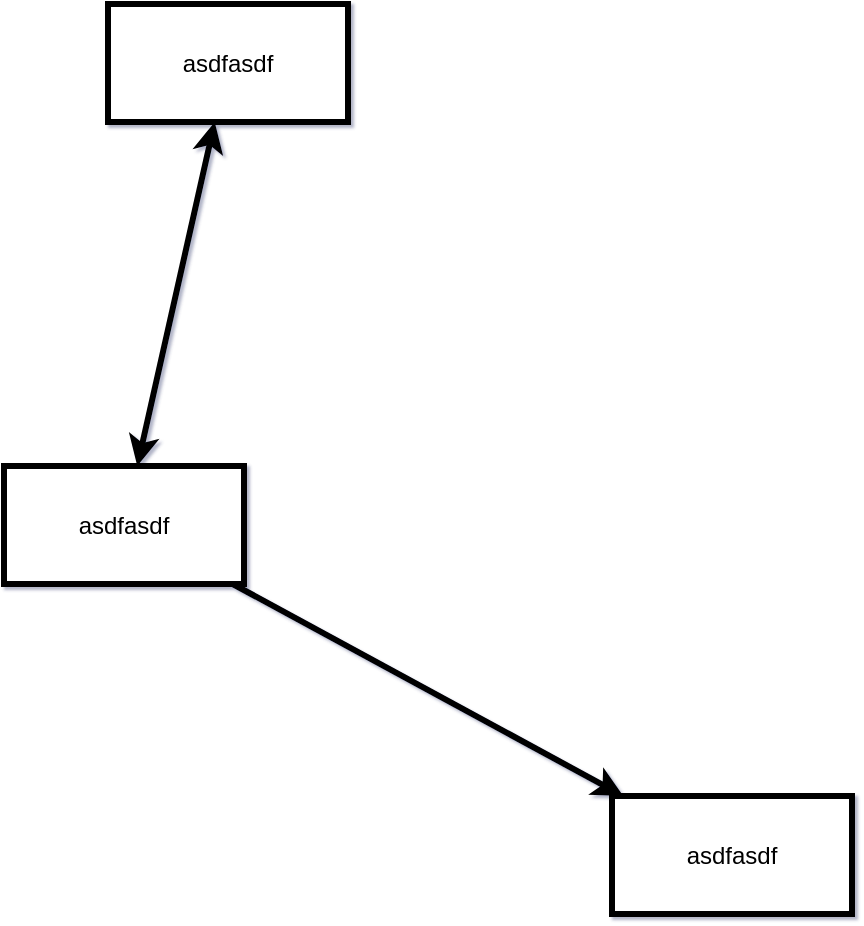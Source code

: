 <mxfile>
    <diagram id="nXY32yyIMQ4RPxoas2hl" name="Page-1">
        <mxGraphModel dx="991" dy="767" grid="0" gridSize="10" guides="1" tooltips="1" connect="1" arrows="1" fold="1" page="0" pageScale="1" pageWidth="850" pageHeight="1100" background="none" math="0" shadow="1">
            <root>
                <mxCell id="0"/>
                <mxCell id="1" parent="0"/>
                <mxCell id="2" value="asdfasdf" style="whiteSpace=wrap;html=1;rounded=0;glass=0;shadow=0;strokeColor=default;fillStyle=auto;fillColor=default;strokeWidth=3;" vertex="1" parent="1">
                    <mxGeometry x="350" y="51" width="120" height="59" as="geometry"/>
                </mxCell>
                <mxCell id="14" value="asdfasdf" style="whiteSpace=wrap;html=1;rounded=0;glass=0;shadow=0;fillStyle=auto;strokeColor=default;strokeWidth=3;align=center;verticalAlign=middle;fontFamily=Helvetica;fontSize=12;fontColor=default;fillColor=default;" vertex="1" parent="1">
                    <mxGeometry x="298" y="282" width="120" height="59" as="geometry"/>
                </mxCell>
                <mxCell id="17" value="" style="endArrow=classic;startArrow=classic;html=1;strokeWidth=3;" edge="1" parent="1" source="2" target="14">
                    <mxGeometry width="50" height="50" relative="1" as="geometry">
                        <mxPoint x="347" y="366" as="sourcePoint"/>
                        <mxPoint x="397" y="316" as="targetPoint"/>
                    </mxGeometry>
                </mxCell>
                <mxCell id="18" value="" style="endArrow=classic;html=1;strokeWidth=3;" edge="1" parent="1" source="14" target="19">
                    <mxGeometry width="50" height="50" relative="1" as="geometry">
                        <mxPoint x="477" y="496" as="sourcePoint"/>
                        <mxPoint x="527" y="446" as="targetPoint"/>
                    </mxGeometry>
                </mxCell>
                <mxCell id="19" value="asdfasdf" style="whiteSpace=wrap;html=1;rounded=0;glass=0;shadow=0;fillStyle=auto;strokeColor=default;strokeWidth=3;align=center;verticalAlign=middle;fontFamily=Helvetica;fontSize=12;fontColor=default;fillColor=default;" vertex="1" parent="1">
                    <mxGeometry x="602" y="447" width="120" height="59" as="geometry"/>
                </mxCell>
            </root>
        </mxGraphModel>
    </diagram>
</mxfile>